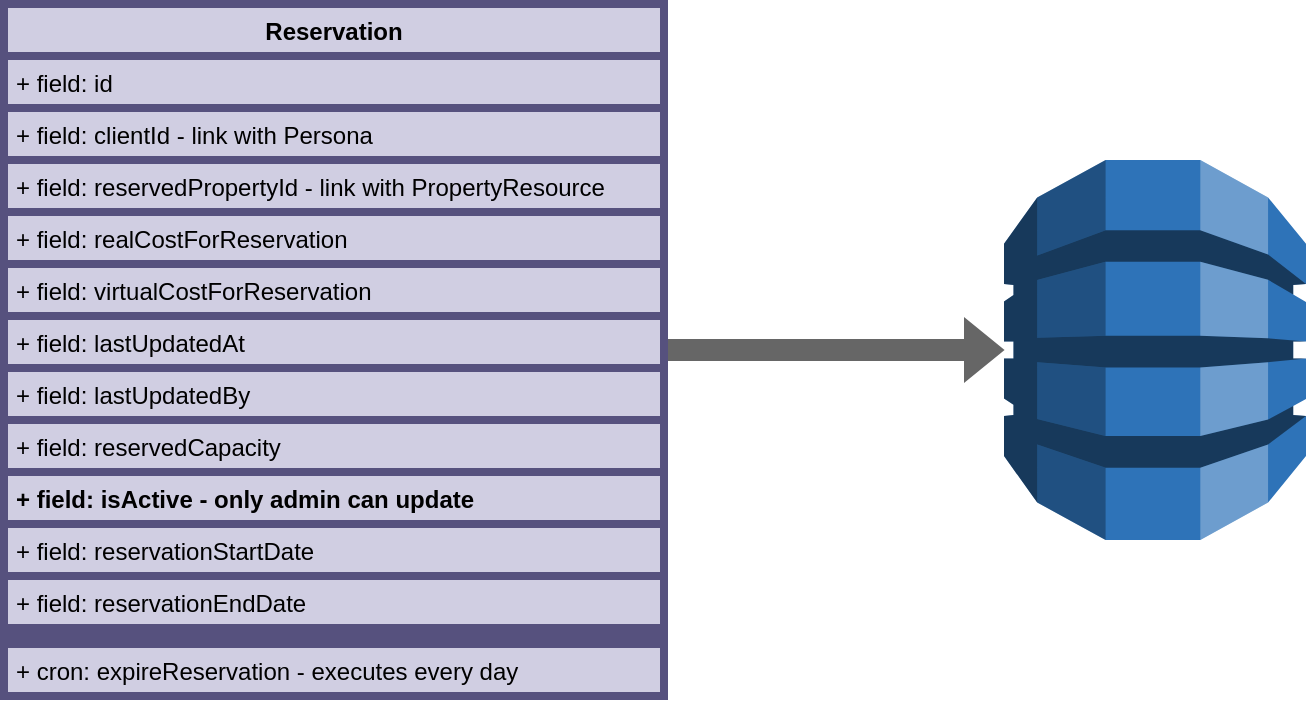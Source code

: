 <mxfile version="13.7.9" type="device"><diagram id="r4cMZljkpiLLgT9WP_gX" name="Page-1"><mxGraphModel dx="1422" dy="851" grid="1" gridSize="10" guides="1" tooltips="1" connect="1" arrows="1" fold="1" page="1" pageScale="1" pageWidth="850" pageHeight="1100" math="0" shadow="0"><root><mxCell id="0"/><mxCell id="1" parent="0"/><mxCell id="Zl6kZY68kqhcO-w2rdb0-1" value="" style="outlineConnect=0;dashed=0;verticalLabelPosition=bottom;verticalAlign=top;align=center;html=1;shape=mxgraph.aws3.dynamo_db;fillColor=#2E73B8;gradientColor=none;" vertex="1" parent="1"><mxGeometry x="560" y="338" width="151" height="190" as="geometry"/></mxCell><mxCell id="Zl6kZY68kqhcO-w2rdb0-2" style="edgeStyle=orthogonalEdgeStyle;rounded=0;orthogonalLoop=1;jettySize=auto;html=1;entryX=0;entryY=0.5;entryDx=0;entryDy=0;entryPerimeter=0;shape=flexArrow;strokeColor=#666666;fillColor=#666666;" edge="1" parent="1" source="Zl6kZY68kqhcO-w2rdb0-3" target="Zl6kZY68kqhcO-w2rdb0-1"><mxGeometry relative="1" as="geometry"/></mxCell><mxCell id="Zl6kZY68kqhcO-w2rdb0-3" value="Reservation" style="swimlane;fontStyle=1;align=center;verticalAlign=top;childLayout=stackLayout;horizontal=1;startSize=26;horizontalStack=0;resizeParent=1;resizeParentMax=0;resizeLast=0;collapsible=1;marginBottom=0;shadow=0;fillColor=#d0cee2;strokeColor=#56517e;strokeWidth=4;labelBackgroundColor=none;" vertex="1" parent="1"><mxGeometry x="60" y="260" width="330" height="346" as="geometry"><mxRectangle x="20" y="220" width="100" height="26" as="alternateBounds"/></mxGeometry></mxCell><mxCell id="Zl6kZY68kqhcO-w2rdb0-4" value="+ field: id" style="text;align=left;verticalAlign=top;spacingLeft=4;spacingRight=4;overflow=hidden;rotatable=0;points=[[0,0.5],[1,0.5]];portConstraint=eastwest;fillColor=#d0cee2;strokeColor=#56517e;strokeWidth=4;fontStyle=0;labelBackgroundColor=none;" vertex="1" parent="Zl6kZY68kqhcO-w2rdb0-3"><mxGeometry y="26" width="330" height="26" as="geometry"/></mxCell><mxCell id="Zl6kZY68kqhcO-w2rdb0-5" value="+ field: clientId - link with Persona" style="text;align=left;verticalAlign=top;spacingLeft=4;spacingRight=4;overflow=hidden;rotatable=0;points=[[0,0.5],[1,0.5]];portConstraint=eastwest;fillColor=#d0cee2;strokeColor=#56517e;strokeWidth=4;fontStyle=0;labelBackgroundColor=none;" vertex="1" parent="Zl6kZY68kqhcO-w2rdb0-3"><mxGeometry y="52" width="330" height="26" as="geometry"/></mxCell><mxCell id="Zl6kZY68kqhcO-w2rdb0-6" value="+ field: reservedPropertyId - link with PropertyResource" style="text;align=left;verticalAlign=top;spacingLeft=4;spacingRight=4;overflow=hidden;rotatable=0;points=[[0,0.5],[1,0.5]];portConstraint=eastwest;fillColor=#d0cee2;strokeColor=#56517e;strokeWidth=4;fontStyle=0;labelBackgroundColor=none;" vertex="1" parent="Zl6kZY68kqhcO-w2rdb0-3"><mxGeometry y="78" width="330" height="26" as="geometry"/></mxCell><mxCell id="Zl6kZY68kqhcO-w2rdb0-7" value="+ field: realCostForReservation" style="text;align=left;verticalAlign=top;spacingLeft=4;spacingRight=4;overflow=hidden;rotatable=0;points=[[0,0.5],[1,0.5]];portConstraint=eastwest;fillColor=#d0cee2;strokeColor=#56517e;strokeWidth=4;fontStyle=0;labelBackgroundColor=none;" vertex="1" parent="Zl6kZY68kqhcO-w2rdb0-3"><mxGeometry y="104" width="330" height="26" as="geometry"/></mxCell><mxCell id="Zl6kZY68kqhcO-w2rdb0-8" value="+ field: virtualCostForReservation" style="text;align=left;verticalAlign=top;spacingLeft=4;spacingRight=4;overflow=hidden;rotatable=0;points=[[0,0.5],[1,0.5]];portConstraint=eastwest;fillColor=#d0cee2;strokeColor=#56517e;strokeWidth=4;fontStyle=0;labelBackgroundColor=none;" vertex="1" parent="Zl6kZY68kqhcO-w2rdb0-3"><mxGeometry y="130" width="330" height="26" as="geometry"/></mxCell><mxCell id="Zl6kZY68kqhcO-w2rdb0-9" value="+ field: lastUpdatedAt" style="text;align=left;verticalAlign=top;spacingLeft=4;spacingRight=4;overflow=hidden;rotatable=0;points=[[0,0.5],[1,0.5]];portConstraint=eastwest;fillColor=#d0cee2;strokeColor=#56517e;strokeWidth=4;fontStyle=0;labelBackgroundColor=none;" vertex="1" parent="Zl6kZY68kqhcO-w2rdb0-3"><mxGeometry y="156" width="330" height="26" as="geometry"/></mxCell><mxCell id="Zl6kZY68kqhcO-w2rdb0-18" value="+ field: lastUpdatedBy" style="text;align=left;verticalAlign=top;spacingLeft=4;spacingRight=4;overflow=hidden;rotatable=0;points=[[0,0.5],[1,0.5]];portConstraint=eastwest;fillColor=#d0cee2;strokeColor=#56517e;strokeWidth=4;fontStyle=0;labelBackgroundColor=none;" vertex="1" parent="Zl6kZY68kqhcO-w2rdb0-3"><mxGeometry y="182" width="330" height="26" as="geometry"/></mxCell><mxCell id="Zl6kZY68kqhcO-w2rdb0-10" value="+ field: reservedCapacity" style="text;align=left;verticalAlign=top;spacingLeft=4;spacingRight=4;overflow=hidden;rotatable=0;points=[[0,0.5],[1,0.5]];portConstraint=eastwest;fillColor=#d0cee2;strokeColor=#56517e;strokeWidth=4;fontStyle=0;labelBackgroundColor=none;" vertex="1" parent="Zl6kZY68kqhcO-w2rdb0-3"><mxGeometry y="208" width="330" height="26" as="geometry"/></mxCell><mxCell id="Zl6kZY68kqhcO-w2rdb0-11" value="+ field: isActive - only admin can update" style="text;align=left;verticalAlign=top;spacingLeft=4;spacingRight=4;overflow=hidden;rotatable=0;points=[[0,0.5],[1,0.5]];portConstraint=eastwest;fillColor=#d0cee2;strokeColor=#56517e;strokeWidth=4;fontStyle=1;labelBackgroundColor=none;" vertex="1" parent="Zl6kZY68kqhcO-w2rdb0-3"><mxGeometry y="234" width="330" height="26" as="geometry"/></mxCell><mxCell id="Zl6kZY68kqhcO-w2rdb0-12" value="+ field: reservationStartDate" style="text;align=left;verticalAlign=top;spacingLeft=4;spacingRight=4;overflow=hidden;rotatable=0;points=[[0,0.5],[1,0.5]];portConstraint=eastwest;fillColor=#d0cee2;strokeColor=#56517e;strokeWidth=4;fontStyle=0;labelBackgroundColor=none;" vertex="1" parent="Zl6kZY68kqhcO-w2rdb0-3"><mxGeometry y="260" width="330" height="26" as="geometry"/></mxCell><mxCell id="Zl6kZY68kqhcO-w2rdb0-17" value="+ field: reservationEndDate" style="text;align=left;verticalAlign=top;spacingLeft=4;spacingRight=4;overflow=hidden;rotatable=0;points=[[0,0.5],[1,0.5]];portConstraint=eastwest;fillColor=#d0cee2;strokeColor=#56517e;strokeWidth=4;fontStyle=0;labelBackgroundColor=none;" vertex="1" parent="Zl6kZY68kqhcO-w2rdb0-3"><mxGeometry y="286" width="330" height="26" as="geometry"/></mxCell><mxCell id="Zl6kZY68kqhcO-w2rdb0-15" value="" style="line;strokeWidth=4;align=left;verticalAlign=middle;spacingTop=-1;spacingLeft=3;spacingRight=3;rotatable=0;labelPosition=right;points=[];portConstraint=eastwest;fillColor=#d0cee2;strokeColor=#56517e;fontStyle=0;labelBackgroundColor=none;" vertex="1" parent="Zl6kZY68kqhcO-w2rdb0-3"><mxGeometry y="312" width="330" height="8" as="geometry"/></mxCell><mxCell id="Zl6kZY68kqhcO-w2rdb0-16" value="+ cron: expireReservation - executes every day" style="text;align=left;verticalAlign=top;spacingLeft=4;spacingRight=4;overflow=hidden;rotatable=0;points=[[0,0.5],[1,0.5]];portConstraint=eastwest;fillColor=#d0cee2;strokeColor=#56517e;strokeWidth=4;fontStyle=0;labelBackgroundColor=none;" vertex="1" parent="Zl6kZY68kqhcO-w2rdb0-3"><mxGeometry y="320" width="330" height="26" as="geometry"/></mxCell></root></mxGraphModel></diagram></mxfile>
